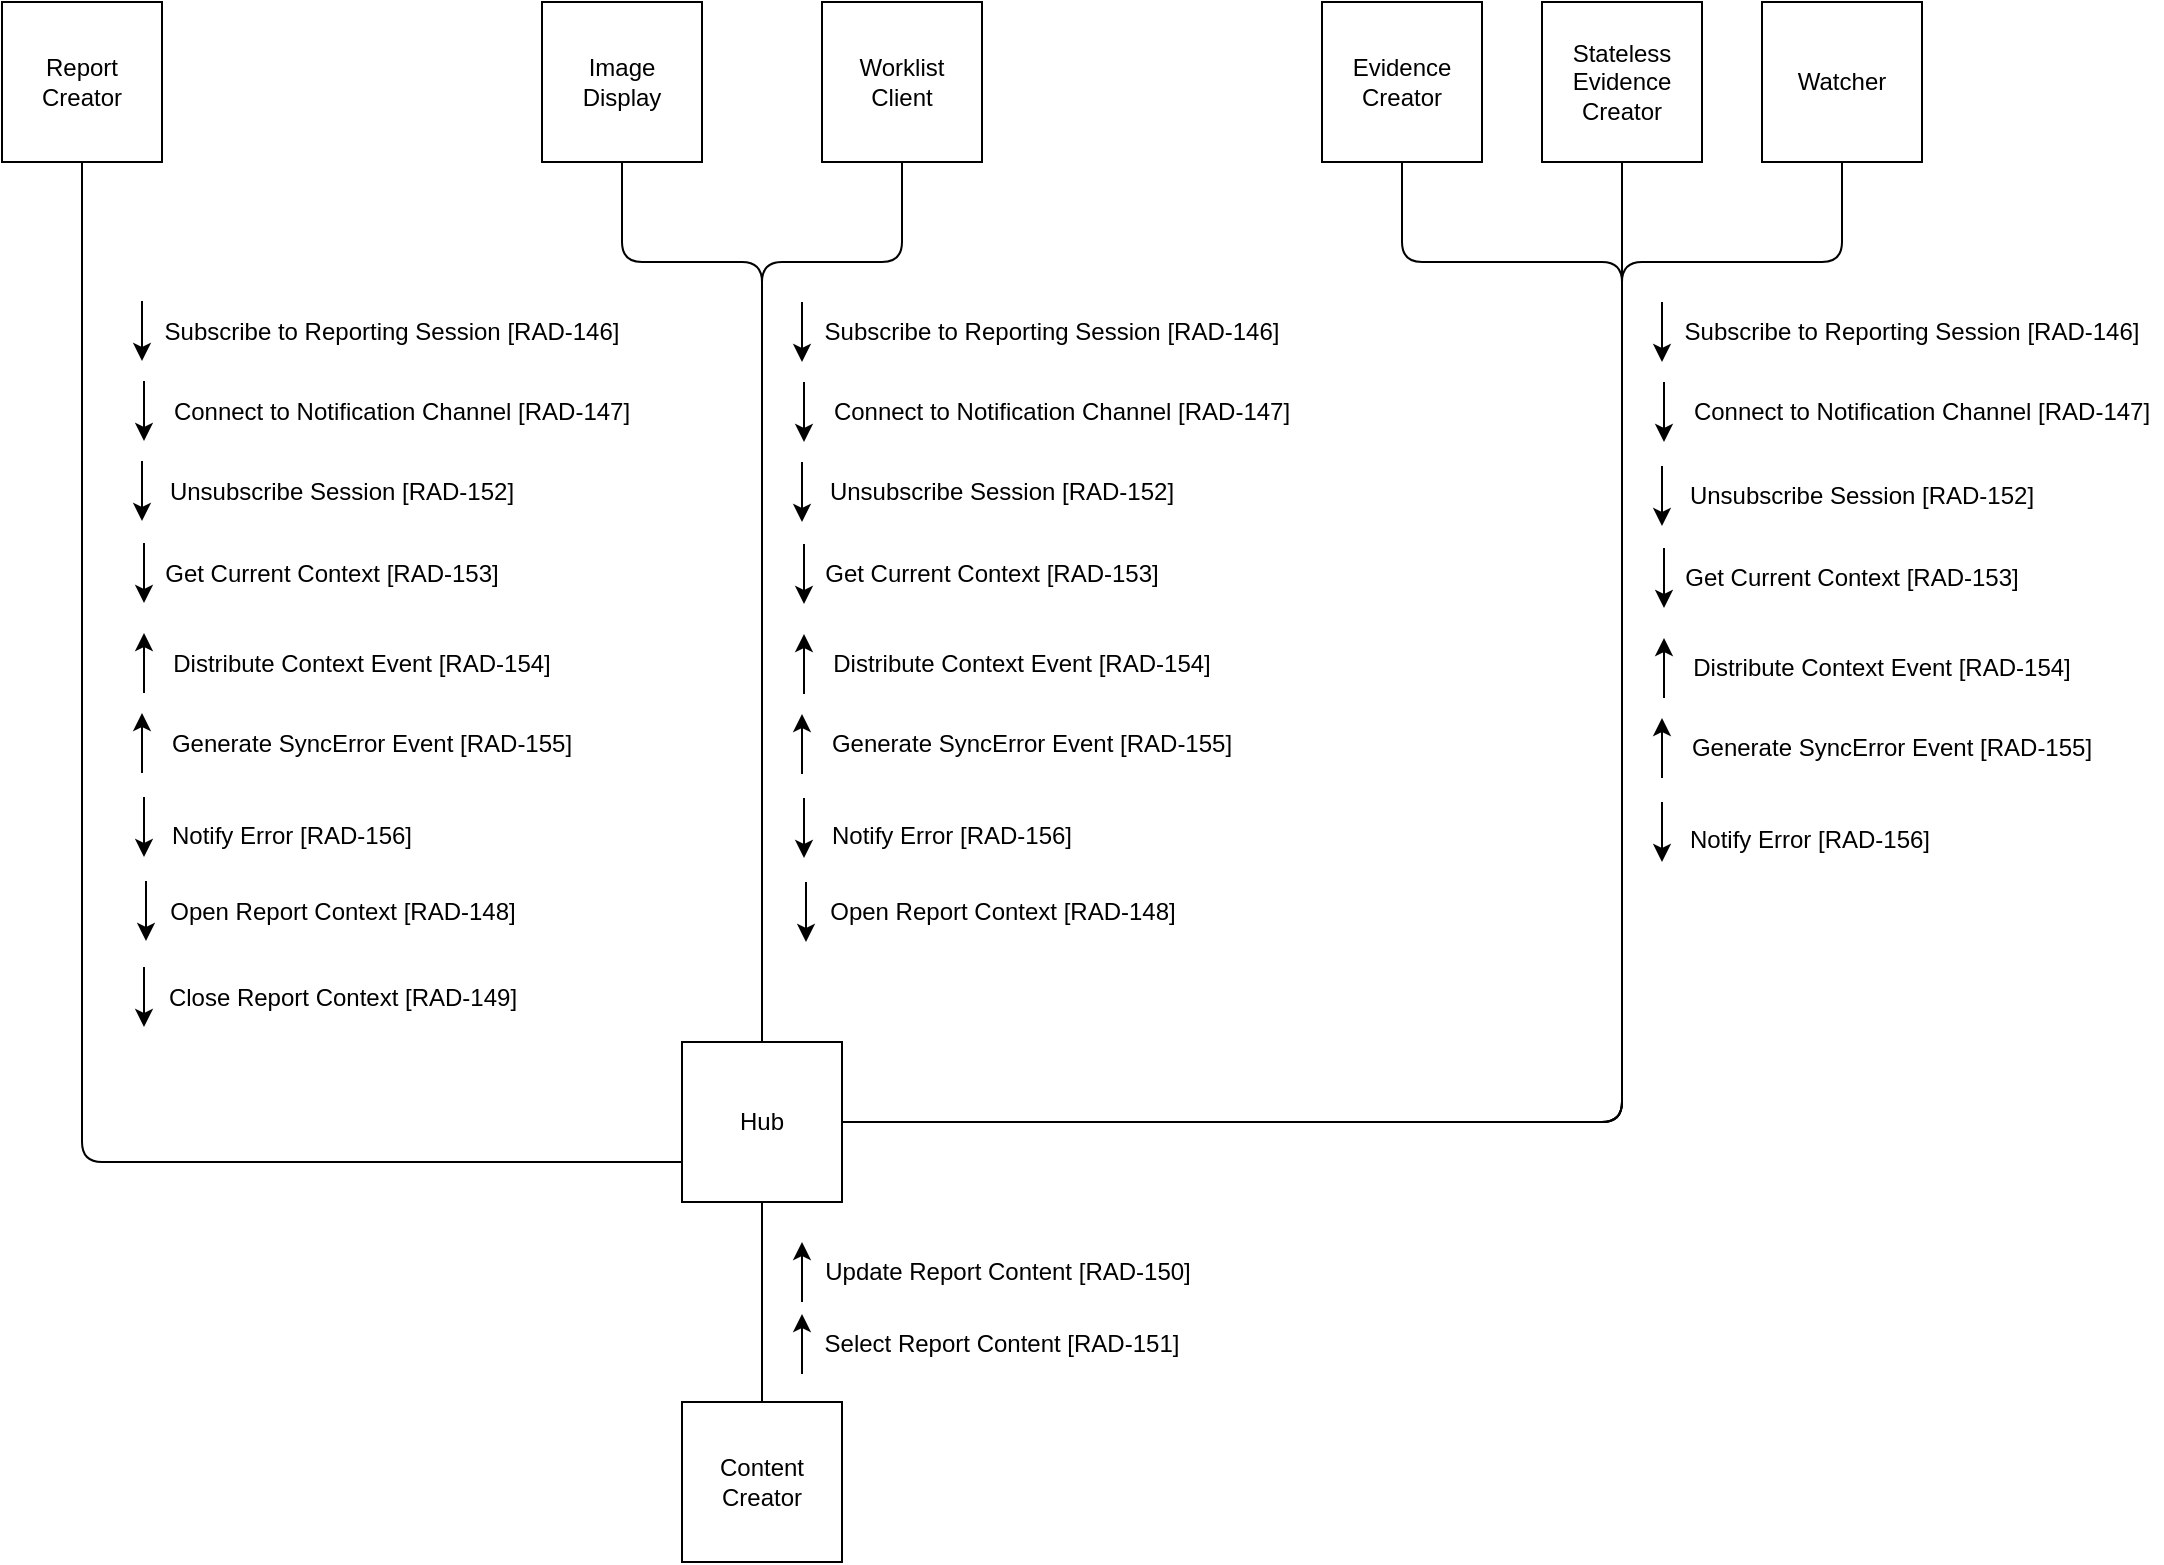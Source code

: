 <mxfile>
    <diagram id="w9eKzpSiwHvzKklawYqQ" name="Full Actors Only">
        <mxGraphModel dx="1479" dy="1850" grid="1" gridSize="10" guides="1" tooltips="1" connect="1" arrows="1" fold="1" page="1" pageScale="1" pageWidth="850" pageHeight="1100" math="0" shadow="0">
            <root>
                <mxCell id="0"/>
                <mxCell id="1" parent="0"/>
                <mxCell id="3" style="edgeStyle=none;html=1;exitX=0.5;exitY=1;exitDx=0;exitDy=0;entryX=0;entryY=0.75;entryDx=0;entryDy=0;endArrow=none;endFill=0;" parent="1" source="gMexnicsG44GviGb2K0t-1" target="gMexnicsG44GviGb2K0t-4" edge="1">
                    <mxGeometry relative="1" as="geometry">
                        <mxPoint x="-320" y="410" as="targetPoint"/>
                        <Array as="points">
                            <mxPoint x="-740"/>
                            <mxPoint x="-740" y="450"/>
                        </Array>
                    </mxGeometry>
                </mxCell>
                <mxCell id="gMexnicsG44GviGb2K0t-1" value="Report Creator" style="whiteSpace=wrap;html=1;aspect=fixed;" parent="1" vertex="1">
                    <mxGeometry x="-780" y="-130" width="80" height="80" as="geometry"/>
                </mxCell>
                <mxCell id="u-3bDec00EcQlva4bvqx-18" style="edgeStyle=none;html=1;exitX=0.5;exitY=1;exitDx=0;exitDy=0;entryX=0.5;entryY=0;entryDx=0;entryDy=0;endArrow=none;endFill=0;" parent="1" source="gMexnicsG44GviGb2K0t-2" target="gMexnicsG44GviGb2K0t-4" edge="1">
                    <mxGeometry relative="1" as="geometry">
                        <Array as="points">
                            <mxPoint x="-470"/>
                            <mxPoint x="-400"/>
                        </Array>
                    </mxGeometry>
                </mxCell>
                <mxCell id="gMexnicsG44GviGb2K0t-2" value="Image&lt;br&gt;Display" style="whiteSpace=wrap;html=1;aspect=fixed;" parent="1" vertex="1">
                    <mxGeometry x="-510" y="-130" width="80" height="80" as="geometry"/>
                </mxCell>
                <mxCell id="2" style="edgeStyle=none;html=1;exitX=0.5;exitY=1;exitDx=0;exitDy=0;entryX=0.5;entryY=0;entryDx=0;entryDy=0;endArrow=none;endFill=0;" parent="1" source="gMexnicsG44GviGb2K0t-3" target="gMexnicsG44GviGb2K0t-4" edge="1">
                    <mxGeometry relative="1" as="geometry">
                        <Array as="points">
                            <mxPoint x="-330"/>
                            <mxPoint x="-400"/>
                        </Array>
                    </mxGeometry>
                </mxCell>
                <mxCell id="gMexnicsG44GviGb2K0t-3" value="Worklist&lt;br&gt;Client" style="whiteSpace=wrap;html=1;aspect=fixed;" parent="1" vertex="1">
                    <mxGeometry x="-370" y="-130" width="80" height="80" as="geometry"/>
                </mxCell>
                <mxCell id="gMexnicsG44GviGb2K0t-4" value="Hub" style="whiteSpace=wrap;html=1;aspect=fixed;" parent="1" vertex="1">
                    <mxGeometry x="-440" y="390" width="80" height="80" as="geometry"/>
                </mxCell>
                <mxCell id="4" style="edgeStyle=none;html=1;exitX=0.5;exitY=1;exitDx=0;exitDy=0;entryX=1;entryY=0.5;entryDx=0;entryDy=0;endArrow=none;endFill=0;" parent="1" source="u-3bDec00EcQlva4bvqx-21" target="gMexnicsG44GviGb2K0t-4" edge="1">
                    <mxGeometry relative="1" as="geometry">
                        <Array as="points">
                            <mxPoint x="-80"/>
                            <mxPoint x="30"/>
                            <mxPoint x="30" y="210"/>
                            <mxPoint x="30" y="430"/>
                        </Array>
                    </mxGeometry>
                </mxCell>
                <mxCell id="u-3bDec00EcQlva4bvqx-21" value="Evidence Creator" style="whiteSpace=wrap;html=1;aspect=fixed;" parent="1" vertex="1">
                    <mxGeometry x="-120" y="-130" width="80" height="80" as="geometry"/>
                </mxCell>
                <mxCell id="R6qVMPqXuL_3hM2V6tge-15" style="edgeStyle=none;html=1;exitX=0.5;exitY=1;exitDx=0;exitDy=0;entryX=1;entryY=0.5;entryDx=0;entryDy=0;endArrow=none;endFill=0;" parent="1" source="u-3bDec00EcQlva4bvqx-22" target="gMexnicsG44GviGb2K0t-4" edge="1">
                    <mxGeometry relative="1" as="geometry">
                        <Array as="points">
                            <mxPoint x="30"/>
                            <mxPoint x="30" y="220"/>
                            <mxPoint x="30" y="430"/>
                        </Array>
                    </mxGeometry>
                </mxCell>
                <mxCell id="u-3bDec00EcQlva4bvqx-22" value="Stateless Evidence Creator" style="whiteSpace=wrap;html=1;aspect=fixed;" parent="1" vertex="1">
                    <mxGeometry x="-10" y="-130" width="80" height="80" as="geometry"/>
                </mxCell>
                <mxCell id="31" style="edgeStyle=none;html=1;exitX=0.5;exitY=0;exitDx=0;exitDy=0;entryX=0.5;entryY=1;entryDx=0;entryDy=0;endArrow=none;endFill=0;" parent="1" source="R6qVMPqXuL_3hM2V6tge-17" target="gMexnicsG44GviGb2K0t-4" edge="1">
                    <mxGeometry relative="1" as="geometry"/>
                </mxCell>
                <mxCell id="R6qVMPqXuL_3hM2V6tge-17" value="Content Creator" style="whiteSpace=wrap;html=1;aspect=fixed;" parent="1" vertex="1">
                    <mxGeometry x="-440" y="570" width="80" height="80" as="geometry"/>
                </mxCell>
                <mxCell id="10" value="" style="group" parent="1" vertex="1" connectable="0">
                    <mxGeometry x="50" y="20" width="250" height="284" as="geometry"/>
                </mxCell>
                <mxCell id="7" value="Notify Error [RAD-156]" style="text;html=1;strokeColor=none;fillColor=none;align=center;verticalAlign=middle;whiteSpace=wrap;rounded=0;" parent="10" vertex="1">
                    <mxGeometry x="9" y="254" width="130" height="30" as="geometry"/>
                </mxCell>
                <mxCell id="8" value="" style="endArrow=classic;html=1;rounded=0;startArrow=none;startFill=0;endFill=1;" parent="10" edge="1">
                    <mxGeometry width="50" height="50" relative="1" as="geometry">
                        <mxPoint y="250" as="sourcePoint"/>
                        <mxPoint y="280" as="targetPoint"/>
                    </mxGeometry>
                </mxCell>
                <mxCell id="R6qVMPqXuL_3hM2V6tge-1" value="" style="endArrow=classic;html=1;rounded=0;startArrow=none;startFill=0;endFill=1;" parent="10" edge="1">
                    <mxGeometry width="50" height="50" relative="1" as="geometry">
                        <mxPoint as="sourcePoint"/>
                        <mxPoint y="30" as="targetPoint"/>
                    </mxGeometry>
                </mxCell>
                <mxCell id="R6qVMPqXuL_3hM2V6tge-2" value="Subscribe to Reporting Session [RAD-146]" style="text;html=1;strokeColor=none;fillColor=none;align=center;verticalAlign=middle;whiteSpace=wrap;rounded=0;" parent="10" vertex="1">
                    <mxGeometry x="10" width="230" height="30" as="geometry"/>
                </mxCell>
                <mxCell id="R6qVMPqXuL_3hM2V6tge-3" value="" style="endArrow=none;html=1;rounded=0;startArrow=classic;startFill=1;endFill=0;" parent="10" edge="1">
                    <mxGeometry width="50" height="50" relative="1" as="geometry">
                        <mxPoint x="1" y="168" as="sourcePoint"/>
                        <mxPoint x="1" y="198" as="targetPoint"/>
                    </mxGeometry>
                </mxCell>
                <mxCell id="R6qVMPqXuL_3hM2V6tge-4" value="Distribute Context Event [RAD-154]" style="text;html=1;strokeColor=none;fillColor=none;align=center;verticalAlign=middle;whiteSpace=wrap;rounded=0;" parent="10" vertex="1">
                    <mxGeometry x="10" y="168" width="200" height="30" as="geometry"/>
                </mxCell>
                <mxCell id="R6qVMPqXuL_3hM2V6tge-5" value="" style="endArrow=classic;html=1;rounded=0;" parent="10" edge="1">
                    <mxGeometry width="50" height="50" relative="1" as="geometry">
                        <mxPoint x="1" y="40" as="sourcePoint"/>
                        <mxPoint x="1" y="70" as="targetPoint"/>
                    </mxGeometry>
                </mxCell>
                <mxCell id="R6qVMPqXuL_3hM2V6tge-6" value="Connect to Notification Channel [RAD-147]" style="text;html=1;strokeColor=none;fillColor=none;align=center;verticalAlign=middle;whiteSpace=wrap;rounded=0;" parent="10" vertex="1">
                    <mxGeometry x="10" y="40" width="240" height="30" as="geometry"/>
                </mxCell>
                <mxCell id="R6qVMPqXuL_3hM2V6tge-7" value="" style="endArrow=classic;html=1;rounded=0;startArrow=none;startFill=0;endFill=1;" parent="10" edge="1">
                    <mxGeometry width="50" height="50" relative="1" as="geometry">
                        <mxPoint x="1" y="123" as="sourcePoint"/>
                        <mxPoint x="1" y="153" as="targetPoint"/>
                    </mxGeometry>
                </mxCell>
                <mxCell id="R6qVMPqXuL_3hM2V6tge-8" value="Get Current Context [RAD-153]" style="text;html=1;strokeColor=none;fillColor=none;align=center;verticalAlign=middle;whiteSpace=wrap;rounded=0;" parent="10" vertex="1">
                    <mxGeometry x="10" y="123" width="170" height="30" as="geometry"/>
                </mxCell>
                <mxCell id="R6qVMPqXuL_3hM2V6tge-9" value="" style="endArrow=none;html=1;rounded=0;startArrow=classic;startFill=1;endFill=0;" parent="10" edge="1">
                    <mxGeometry width="50" height="50" relative="1" as="geometry">
                        <mxPoint y="208" as="sourcePoint"/>
                        <mxPoint y="238" as="targetPoint"/>
                    </mxGeometry>
                </mxCell>
                <mxCell id="R6qVMPqXuL_3hM2V6tge-10" value="Generate SyncError Event [RAD-155]" style="text;html=1;strokeColor=none;fillColor=none;align=center;verticalAlign=middle;whiteSpace=wrap;rounded=0;" parent="10" vertex="1">
                    <mxGeometry x="10" y="208" width="210" height="30" as="geometry"/>
                </mxCell>
                <mxCell id="R6qVMPqXuL_3hM2V6tge-11" value="" style="endArrow=classic;html=1;rounded=0;startArrow=none;startFill=0;endFill=1;" parent="10" edge="1">
                    <mxGeometry width="50" height="50" relative="1" as="geometry">
                        <mxPoint y="82" as="sourcePoint"/>
                        <mxPoint y="112" as="targetPoint"/>
                    </mxGeometry>
                </mxCell>
                <mxCell id="R6qVMPqXuL_3hM2V6tge-12" value="Unsubscribe Session [RAD-152]" style="text;html=1;strokeColor=none;fillColor=none;align=center;verticalAlign=middle;whiteSpace=wrap;rounded=0;" parent="10" vertex="1">
                    <mxGeometry x="10" y="82" width="180" height="30" as="geometry"/>
                </mxCell>
                <mxCell id="5" value="Notify Error [RAD-156]" style="text;html=1;strokeColor=none;fillColor=none;align=center;verticalAlign=middle;whiteSpace=wrap;rounded=0;" parent="1" vertex="1">
                    <mxGeometry x="-370" y="272" width="130" height="30" as="geometry"/>
                </mxCell>
                <mxCell id="u-3bDec00EcQlva4bvqx-1" value="" style="endArrow=classic;html=1;rounded=0;startArrow=none;startFill=0;endFill=1;" parent="1" edge="1">
                    <mxGeometry width="50" height="50" relative="1" as="geometry">
                        <mxPoint x="-380" y="20" as="sourcePoint"/>
                        <mxPoint x="-380" y="50" as="targetPoint"/>
                    </mxGeometry>
                </mxCell>
                <mxCell id="u-3bDec00EcQlva4bvqx-2" value="Subscribe to Reporting Session [RAD-146]" style="text;html=1;strokeColor=none;fillColor=none;align=center;verticalAlign=middle;whiteSpace=wrap;rounded=0;" parent="1" vertex="1">
                    <mxGeometry x="-370" y="20" width="230" height="30" as="geometry"/>
                </mxCell>
                <mxCell id="u-3bDec00EcQlva4bvqx-3" value="" style="endArrow=none;html=1;rounded=0;startArrow=classic;startFill=1;endFill=0;" parent="1" edge="1">
                    <mxGeometry width="50" height="50" relative="1" as="geometry">
                        <mxPoint x="-379" y="186" as="sourcePoint"/>
                        <mxPoint x="-379" y="216" as="targetPoint"/>
                    </mxGeometry>
                </mxCell>
                <mxCell id="u-3bDec00EcQlva4bvqx-4" value="Distribute Context Event [RAD-154]" style="text;html=1;strokeColor=none;fillColor=none;align=center;verticalAlign=middle;whiteSpace=wrap;rounded=0;" parent="1" vertex="1">
                    <mxGeometry x="-370" y="186" width="200" height="30" as="geometry"/>
                </mxCell>
                <mxCell id="u-3bDec00EcQlva4bvqx-5" value="" style="endArrow=classic;html=1;rounded=0;" parent="1" edge="1">
                    <mxGeometry width="50" height="50" relative="1" as="geometry">
                        <mxPoint x="-379" y="60" as="sourcePoint"/>
                        <mxPoint x="-379" y="90" as="targetPoint"/>
                    </mxGeometry>
                </mxCell>
                <mxCell id="u-3bDec00EcQlva4bvqx-6" value="Connect to Notification Channel [RAD-147]" style="text;html=1;strokeColor=none;fillColor=none;align=center;verticalAlign=middle;whiteSpace=wrap;rounded=0;" parent="1" vertex="1">
                    <mxGeometry x="-370" y="60" width="240" height="30" as="geometry"/>
                </mxCell>
                <mxCell id="u-3bDec00EcQlva4bvqx-9" value="" style="endArrow=classic;html=1;rounded=0;startArrow=none;startFill=0;endFill=1;" parent="1" edge="1">
                    <mxGeometry width="50" height="50" relative="1" as="geometry">
                        <mxPoint x="-379" y="141" as="sourcePoint"/>
                        <mxPoint x="-379" y="171" as="targetPoint"/>
                    </mxGeometry>
                </mxCell>
                <mxCell id="u-3bDec00EcQlva4bvqx-10" value="Get Current Context [RAD-153]" style="text;html=1;strokeColor=none;fillColor=none;align=center;verticalAlign=middle;whiteSpace=wrap;rounded=0;" parent="1" vertex="1">
                    <mxGeometry x="-370" y="141" width="170" height="30" as="geometry"/>
                </mxCell>
                <mxCell id="u-3bDec00EcQlva4bvqx-11" value="" style="endArrow=none;html=1;rounded=0;startArrow=classic;startFill=1;endFill=0;" parent="1" edge="1">
                    <mxGeometry width="50" height="50" relative="1" as="geometry">
                        <mxPoint x="-380" y="226" as="sourcePoint"/>
                        <mxPoint x="-380" y="256" as="targetPoint"/>
                    </mxGeometry>
                </mxCell>
                <mxCell id="u-3bDec00EcQlva4bvqx-12" value="Generate SyncError Event [RAD-155]" style="text;html=1;strokeColor=none;fillColor=none;align=center;verticalAlign=middle;whiteSpace=wrap;rounded=0;" parent="1" vertex="1">
                    <mxGeometry x="-370" y="226" width="210" height="30" as="geometry"/>
                </mxCell>
                <mxCell id="u-3bDec00EcQlva4bvqx-13" value="" style="endArrow=classic;html=1;rounded=0;startArrow=none;startFill=0;endFill=1;" parent="1" edge="1">
                    <mxGeometry width="50" height="50" relative="1" as="geometry">
                        <mxPoint x="-380" y="100" as="sourcePoint"/>
                        <mxPoint x="-380" y="130" as="targetPoint"/>
                    </mxGeometry>
                </mxCell>
                <mxCell id="u-3bDec00EcQlva4bvqx-14" value="Unsubscribe Session [RAD-152]" style="text;html=1;strokeColor=none;fillColor=none;align=center;verticalAlign=middle;whiteSpace=wrap;rounded=0;" parent="1" vertex="1">
                    <mxGeometry x="-370" y="100" width="180" height="30" as="geometry"/>
                </mxCell>
                <mxCell id="u-3bDec00EcQlva4bvqx-15" value="" style="endArrow=classic;html=1;rounded=0;" parent="1" edge="1">
                    <mxGeometry width="50" height="50" relative="1" as="geometry">
                        <mxPoint x="-378" y="310" as="sourcePoint"/>
                        <mxPoint x="-378" y="340" as="targetPoint"/>
                    </mxGeometry>
                </mxCell>
                <mxCell id="u-3bDec00EcQlva4bvqx-16" value="Open Report Context [RAD-148]" style="text;html=1;strokeColor=none;fillColor=none;align=center;verticalAlign=middle;whiteSpace=wrap;rounded=0;" parent="1" vertex="1">
                    <mxGeometry x="-369" y="310" width="179" height="30" as="geometry"/>
                </mxCell>
                <mxCell id="6" value="" style="endArrow=classic;html=1;rounded=0;startArrow=none;startFill=0;endFill=1;" parent="1" edge="1">
                    <mxGeometry width="50" height="50" relative="1" as="geometry">
                        <mxPoint x="-379" y="268" as="sourcePoint"/>
                        <mxPoint x="-379" y="298" as="targetPoint"/>
                    </mxGeometry>
                </mxCell>
                <mxCell id="11" value="Notify Error [RAD-156]" style="text;html=1;strokeColor=none;fillColor=none;align=center;verticalAlign=middle;whiteSpace=wrap;rounded=0;" parent="1" vertex="1">
                    <mxGeometry x="-700" y="271.5" width="130" height="30" as="geometry"/>
                </mxCell>
                <mxCell id="12" value="" style="endArrow=classic;html=1;rounded=0;startArrow=none;startFill=0;endFill=1;" parent="1" edge="1">
                    <mxGeometry width="50" height="50" relative="1" as="geometry">
                        <mxPoint x="-710" y="19.5" as="sourcePoint"/>
                        <mxPoint x="-710" y="49.5" as="targetPoint"/>
                    </mxGeometry>
                </mxCell>
                <mxCell id="13" value="Subscribe to Reporting Session [RAD-146]" style="text;html=1;strokeColor=none;fillColor=none;align=center;verticalAlign=middle;whiteSpace=wrap;rounded=0;" parent="1" vertex="1">
                    <mxGeometry x="-700" y="19.5" width="230" height="30" as="geometry"/>
                </mxCell>
                <mxCell id="14" value="" style="endArrow=none;html=1;rounded=0;startArrow=classic;startFill=1;endFill=0;" parent="1" edge="1">
                    <mxGeometry width="50" height="50" relative="1" as="geometry">
                        <mxPoint x="-709" y="185.5" as="sourcePoint"/>
                        <mxPoint x="-709" y="215.5" as="targetPoint"/>
                    </mxGeometry>
                </mxCell>
                <mxCell id="15" value="Distribute Context Event [RAD-154]" style="text;html=1;strokeColor=none;fillColor=none;align=center;verticalAlign=middle;whiteSpace=wrap;rounded=0;" parent="1" vertex="1">
                    <mxGeometry x="-700" y="185.5" width="200" height="30" as="geometry"/>
                </mxCell>
                <mxCell id="16" value="" style="endArrow=classic;html=1;rounded=0;" parent="1" edge="1">
                    <mxGeometry width="50" height="50" relative="1" as="geometry">
                        <mxPoint x="-709" y="59.5" as="sourcePoint"/>
                        <mxPoint x="-709" y="89.5" as="targetPoint"/>
                    </mxGeometry>
                </mxCell>
                <mxCell id="17" value="Connect to Notification Channel [RAD-147]" style="text;html=1;strokeColor=none;fillColor=none;align=center;verticalAlign=middle;whiteSpace=wrap;rounded=0;" parent="1" vertex="1">
                    <mxGeometry x="-700" y="59.5" width="240" height="30" as="geometry"/>
                </mxCell>
                <mxCell id="18" value="" style="endArrow=classic;html=1;rounded=0;" parent="1" edge="1">
                    <mxGeometry width="50" height="50" relative="1" as="geometry">
                        <mxPoint x="-709" y="352.5" as="sourcePoint"/>
                        <mxPoint x="-709" y="382.5" as="targetPoint"/>
                    </mxGeometry>
                </mxCell>
                <mxCell id="19" value="Close Report Context [RAD-149]" style="text;html=1;strokeColor=none;fillColor=none;align=center;verticalAlign=middle;whiteSpace=wrap;rounded=0;" parent="1" vertex="1">
                    <mxGeometry x="-699" y="352.5" width="179" height="30" as="geometry"/>
                </mxCell>
                <mxCell id="20" value="" style="endArrow=classic;html=1;rounded=0;startArrow=none;startFill=0;endFill=1;" parent="1" edge="1">
                    <mxGeometry width="50" height="50" relative="1" as="geometry">
                        <mxPoint x="-709" y="140.5" as="sourcePoint"/>
                        <mxPoint x="-709" y="170.5" as="targetPoint"/>
                    </mxGeometry>
                </mxCell>
                <mxCell id="21" value="Get Current Context [RAD-153]" style="text;html=1;strokeColor=none;fillColor=none;align=center;verticalAlign=middle;whiteSpace=wrap;rounded=0;" parent="1" vertex="1">
                    <mxGeometry x="-700" y="140.5" width="170" height="30" as="geometry"/>
                </mxCell>
                <mxCell id="22" value="" style="endArrow=none;html=1;rounded=0;startArrow=classic;startFill=1;endFill=0;" parent="1" edge="1">
                    <mxGeometry width="50" height="50" relative="1" as="geometry">
                        <mxPoint x="-710" y="225.5" as="sourcePoint"/>
                        <mxPoint x="-710" y="255.5" as="targetPoint"/>
                    </mxGeometry>
                </mxCell>
                <mxCell id="23" value="Generate SyncError Event [RAD-155]" style="text;html=1;strokeColor=none;fillColor=none;align=center;verticalAlign=middle;whiteSpace=wrap;rounded=0;" parent="1" vertex="1">
                    <mxGeometry x="-700" y="225.5" width="210" height="30" as="geometry"/>
                </mxCell>
                <mxCell id="24" value="" style="endArrow=classic;html=1;rounded=0;startArrow=none;startFill=0;endFill=1;" parent="1" edge="1">
                    <mxGeometry width="50" height="50" relative="1" as="geometry">
                        <mxPoint x="-710" y="99.5" as="sourcePoint"/>
                        <mxPoint x="-710" y="129.5" as="targetPoint"/>
                    </mxGeometry>
                </mxCell>
                <mxCell id="25" value="Unsubscribe Session [RAD-152]" style="text;html=1;strokeColor=none;fillColor=none;align=center;verticalAlign=middle;whiteSpace=wrap;rounded=0;" parent="1" vertex="1">
                    <mxGeometry x="-700" y="99.5" width="180" height="30" as="geometry"/>
                </mxCell>
                <mxCell id="26" value="" style="endArrow=classic;html=1;rounded=0;" parent="1" edge="1">
                    <mxGeometry width="50" height="50" relative="1" as="geometry">
                        <mxPoint x="-708" y="309.5" as="sourcePoint"/>
                        <mxPoint x="-708" y="339.5" as="targetPoint"/>
                    </mxGeometry>
                </mxCell>
                <mxCell id="27" value="Open Report Context [RAD-148]" style="text;html=1;strokeColor=none;fillColor=none;align=center;verticalAlign=middle;whiteSpace=wrap;rounded=0;" parent="1" vertex="1">
                    <mxGeometry x="-699" y="309.5" width="179" height="30" as="geometry"/>
                </mxCell>
                <mxCell id="28" value="" style="endArrow=classic;html=1;rounded=0;startArrow=none;startFill=0;endFill=1;" parent="1" edge="1">
                    <mxGeometry width="50" height="50" relative="1" as="geometry">
                        <mxPoint x="-709" y="267.5" as="sourcePoint"/>
                        <mxPoint x="-709" y="297.5" as="targetPoint"/>
                    </mxGeometry>
                </mxCell>
                <mxCell id="VWrqGPMbiMX-ikQacddM-1" value="" style="endArrow=classic;html=1;rounded=0;" parent="1" edge="1">
                    <mxGeometry width="50" height="50" relative="1" as="geometry">
                        <mxPoint x="-380" y="520" as="sourcePoint"/>
                        <mxPoint x="-380" y="490" as="targetPoint"/>
                    </mxGeometry>
                </mxCell>
                <mxCell id="VWrqGPMbiMX-ikQacddM-2" value="Update Report Content [RAD-150]" style="text;html=1;strokeColor=none;fillColor=none;align=center;verticalAlign=middle;whiteSpace=wrap;rounded=0;" parent="1" vertex="1">
                    <mxGeometry x="-370" y="490" width="186" height="30" as="geometry"/>
                </mxCell>
                <mxCell id="VWrqGPMbiMX-ikQacddM-3" value="" style="endArrow=classic;html=1;rounded=0;" parent="1" edge="1">
                    <mxGeometry width="50" height="50" relative="1" as="geometry">
                        <mxPoint x="-380" y="556" as="sourcePoint"/>
                        <mxPoint x="-380" y="526" as="targetPoint"/>
                    </mxGeometry>
                </mxCell>
                <mxCell id="VWrqGPMbiMX-ikQacddM-4" value="Select Report Content [RAD-151]" style="text;html=1;strokeColor=none;fillColor=none;align=center;verticalAlign=middle;whiteSpace=wrap;rounded=0;" parent="1" vertex="1">
                    <mxGeometry x="-370" y="526" width="180" height="30" as="geometry"/>
                </mxCell>
                <mxCell id="zH-SlFESlr8zDi33Axha-32" style="edgeStyle=none;html=1;exitX=0.5;exitY=1;exitDx=0;exitDy=0;endArrow=none;endFill=0;" parent="1" source="zH-SlFESlr8zDi33Axha-31" edge="1">
                    <mxGeometry relative="1" as="geometry">
                        <mxPoint x="-360" y="430" as="targetPoint"/>
                        <Array as="points">
                            <mxPoint x="140"/>
                            <mxPoint x="30"/>
                            <mxPoint x="30" y="430"/>
                        </Array>
                    </mxGeometry>
                </mxCell>
                <mxCell id="zH-SlFESlr8zDi33Axha-31" value="Watcher" style="whiteSpace=wrap;html=1;aspect=fixed;" parent="1" vertex="1">
                    <mxGeometry x="100" y="-130" width="80" height="80" as="geometry"/>
                </mxCell>
            </root>
        </mxGraphModel>
    </diagram>
</mxfile>
